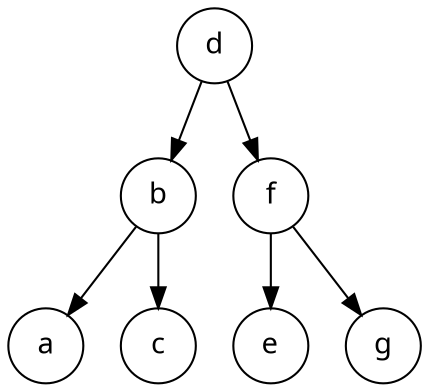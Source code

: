 /* Entête */
digraph "parfait3" {
    node [fontname="DejaVu-Sans", shape=circle]

    /* Liste des nœuds */
    a
    b
    c
    d
    e
    f
    g

    /* Liste des arcs */
    d -> b
    d -> f
    b -> a
    b -> c
    f -> e
    f -> g
}